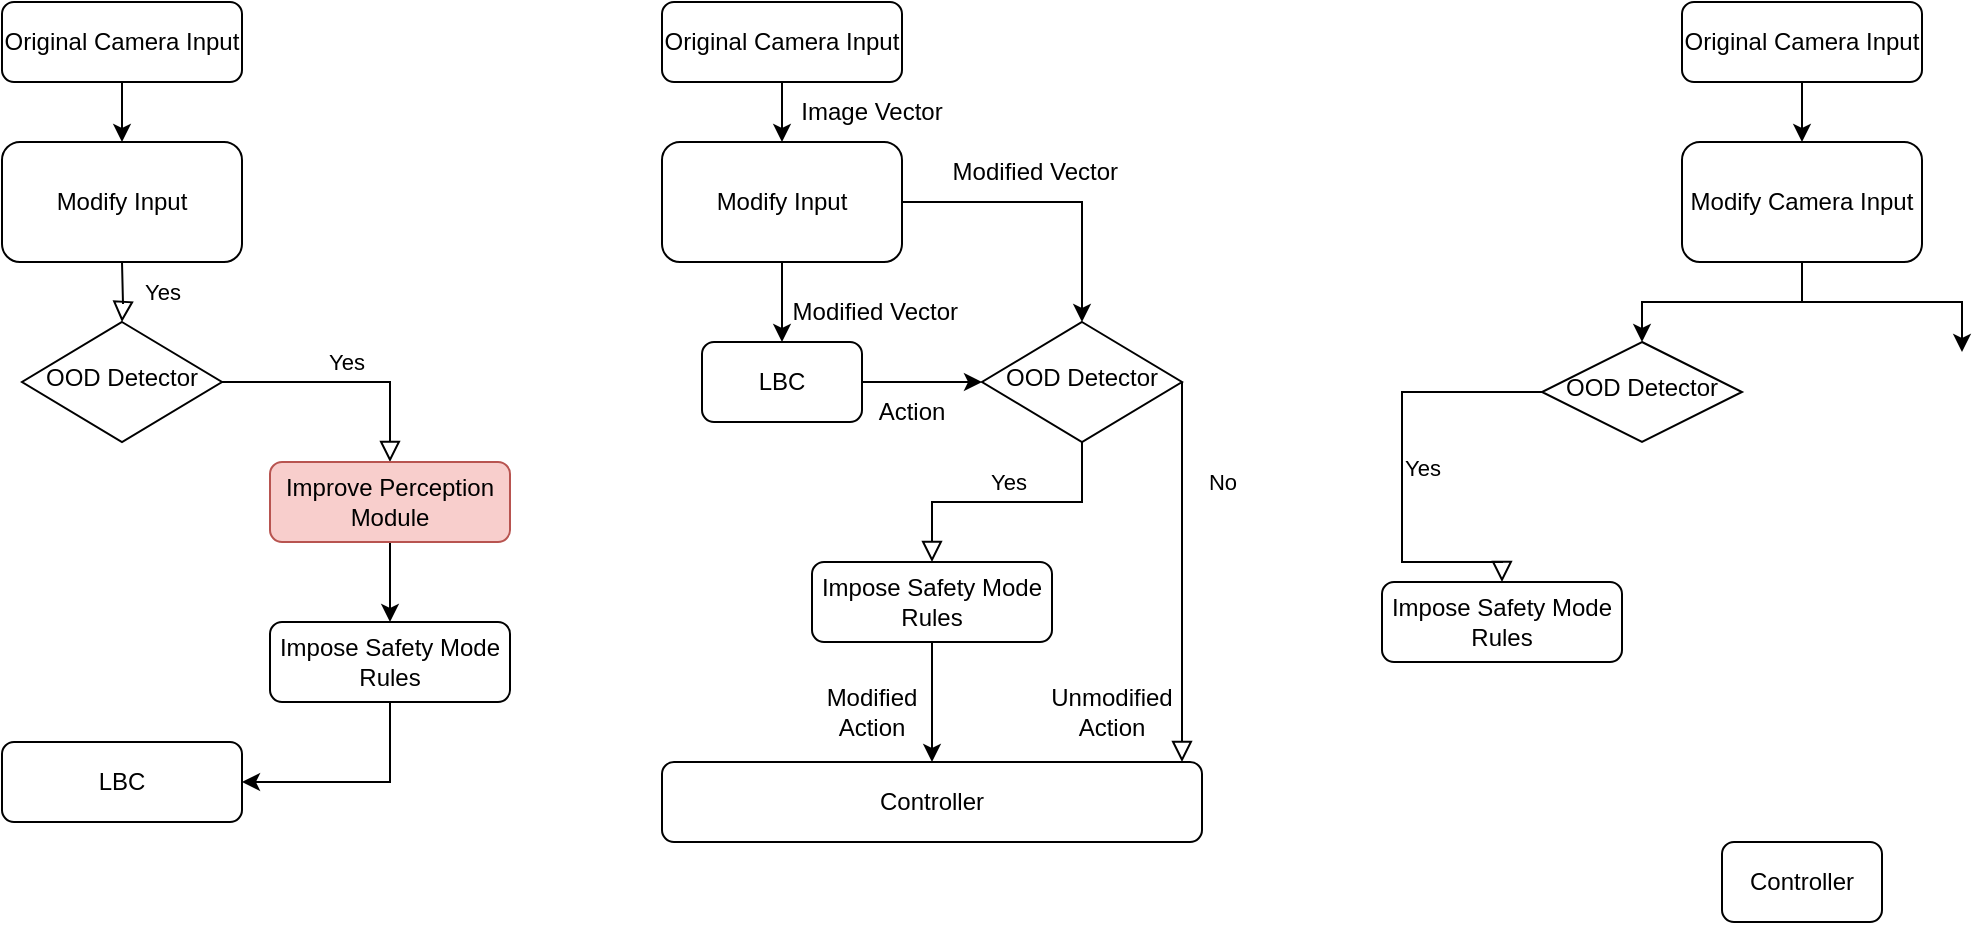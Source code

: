 <mxfile version="24.3.1" type="device">
  <diagram id="C5RBs43oDa-KdzZeNtuy" name="Page-1">
    <mxGraphModel dx="844" dy="463" grid="1" gridSize="10" guides="1" tooltips="1" connect="1" arrows="1" fold="1" page="1" pageScale="1" pageWidth="827" pageHeight="1169" math="0" shadow="0">
      <root>
        <mxCell id="WIyWlLk6GJQsqaUBKTNV-0" />
        <mxCell id="WIyWlLk6GJQsqaUBKTNV-1" parent="WIyWlLk6GJQsqaUBKTNV-0" />
        <mxCell id="msSPid0JsDmmfoOq0OmQ-4" style="edgeStyle=orthogonalEdgeStyle;rounded=0;orthogonalLoop=1;jettySize=auto;html=1;entryX=0.5;entryY=0;entryDx=0;entryDy=0;" parent="WIyWlLk6GJQsqaUBKTNV-1" source="WIyWlLk6GJQsqaUBKTNV-3" target="msSPid0JsDmmfoOq0OmQ-1" edge="1">
          <mxGeometry relative="1" as="geometry" />
        </mxCell>
        <mxCell id="WIyWlLk6GJQsqaUBKTNV-3" value="Original Camera Input" style="rounded=1;whiteSpace=wrap;html=1;fontSize=12;glass=0;strokeWidth=1;shadow=0;" parent="WIyWlLk6GJQsqaUBKTNV-1" vertex="1">
          <mxGeometry x="160" y="120" width="120" height="40" as="geometry" />
        </mxCell>
        <mxCell id="WIyWlLk6GJQsqaUBKTNV-4" value="Yes" style="rounded=0;html=1;jettySize=auto;orthogonalLoop=1;fontSize=11;endArrow=block;endFill=0;endSize=8;strokeWidth=1;shadow=0;labelBackgroundColor=none;edgeStyle=orthogonalEdgeStyle;" parent="WIyWlLk6GJQsqaUBKTNV-1" target="WIyWlLk6GJQsqaUBKTNV-10" edge="1">
          <mxGeometry y="20" relative="1" as="geometry">
            <mxPoint as="offset" />
            <mxPoint x="220" y="250" as="sourcePoint" />
          </mxGeometry>
        </mxCell>
        <mxCell id="WIyWlLk6GJQsqaUBKTNV-8" value="No" style="rounded=0;html=1;jettySize=auto;orthogonalLoop=1;fontSize=11;endArrow=block;endFill=0;endSize=8;strokeWidth=1;shadow=0;labelBackgroundColor=none;edgeStyle=orthogonalEdgeStyle;exitX=1;exitY=0.5;exitDx=0;exitDy=0;" parent="WIyWlLk6GJQsqaUBKTNV-1" source="ZLk9EBdEhvnJCrL4KYB7-5" target="ZLk9EBdEhvnJCrL4KYB7-6" edge="1">
          <mxGeometry x="-0.474" y="20" relative="1" as="geometry">
            <mxPoint as="offset" />
            <mxPoint x="740" y="310.0" as="sourcePoint" />
            <mxPoint x="750" y="450" as="targetPoint" />
            <Array as="points">
              <mxPoint x="750" y="460" />
              <mxPoint x="750" y="460" />
            </Array>
          </mxGeometry>
        </mxCell>
        <mxCell id="WIyWlLk6GJQsqaUBKTNV-9" value="Yes" style="edgeStyle=orthogonalEdgeStyle;rounded=0;html=1;jettySize=auto;orthogonalLoop=1;fontSize=11;endArrow=block;endFill=0;endSize=8;strokeWidth=1;shadow=0;labelBackgroundColor=none;" parent="WIyWlLk6GJQsqaUBKTNV-1" source="WIyWlLk6GJQsqaUBKTNV-10" target="WIyWlLk6GJQsqaUBKTNV-12" edge="1">
          <mxGeometry y="10" relative="1" as="geometry">
            <mxPoint as="offset" />
          </mxGeometry>
        </mxCell>
        <mxCell id="WIyWlLk6GJQsqaUBKTNV-10" value="OOD Detector" style="rhombus;whiteSpace=wrap;html=1;shadow=0;fontFamily=Helvetica;fontSize=12;align=center;strokeWidth=1;spacing=6;spacingTop=-4;" parent="WIyWlLk6GJQsqaUBKTNV-1" vertex="1">
          <mxGeometry x="170" y="280" width="100" height="60" as="geometry" />
        </mxCell>
        <mxCell id="WIyWlLk6GJQsqaUBKTNV-11" value="LBC" style="rounded=1;whiteSpace=wrap;html=1;fontSize=12;glass=0;strokeWidth=1;shadow=0;" parent="WIyWlLk6GJQsqaUBKTNV-1" vertex="1">
          <mxGeometry x="160" y="490" width="120" height="40" as="geometry" />
        </mxCell>
        <mxCell id="msSPid0JsDmmfoOq0OmQ-5" style="edgeStyle=orthogonalEdgeStyle;rounded=0;orthogonalLoop=1;jettySize=auto;html=1;entryX=0.5;entryY=0;entryDx=0;entryDy=0;" parent="WIyWlLk6GJQsqaUBKTNV-1" source="WIyWlLk6GJQsqaUBKTNV-12" target="msSPid0JsDmmfoOq0OmQ-3" edge="1">
          <mxGeometry relative="1" as="geometry" />
        </mxCell>
        <mxCell id="WIyWlLk6GJQsqaUBKTNV-12" value="Improve Perception Module" style="rounded=1;whiteSpace=wrap;html=1;fontSize=12;glass=0;strokeWidth=1;shadow=0;fillColor=#f8cecc;strokeColor=#b85450;" parent="WIyWlLk6GJQsqaUBKTNV-1" vertex="1">
          <mxGeometry x="294" y="350" width="120" height="40" as="geometry" />
        </mxCell>
        <mxCell id="msSPid0JsDmmfoOq0OmQ-1" value="Modify Input" style="rounded=1;whiteSpace=wrap;html=1;" parent="WIyWlLk6GJQsqaUBKTNV-1" vertex="1">
          <mxGeometry x="160" y="190" width="120" height="60" as="geometry" />
        </mxCell>
        <mxCell id="msSPid0JsDmmfoOq0OmQ-6" style="edgeStyle=orthogonalEdgeStyle;rounded=0;orthogonalLoop=1;jettySize=auto;html=1;exitX=0.5;exitY=1;exitDx=0;exitDy=0;entryX=1;entryY=0.5;entryDx=0;entryDy=0;" parent="WIyWlLk6GJQsqaUBKTNV-1" source="msSPid0JsDmmfoOq0OmQ-3" target="WIyWlLk6GJQsqaUBKTNV-11" edge="1">
          <mxGeometry relative="1" as="geometry" />
        </mxCell>
        <mxCell id="msSPid0JsDmmfoOq0OmQ-3" value="Impose Safety Mode Rules" style="rounded=1;whiteSpace=wrap;html=1;fontSize=12;glass=0;strokeWidth=1;shadow=0;" parent="WIyWlLk6GJQsqaUBKTNV-1" vertex="1">
          <mxGeometry x="294" y="430" width="120" height="40" as="geometry" />
        </mxCell>
        <mxCell id="ZLk9EBdEhvnJCrL4KYB7-0" style="edgeStyle=orthogonalEdgeStyle;rounded=0;orthogonalLoop=1;jettySize=auto;html=1;entryX=0.5;entryY=0;entryDx=0;entryDy=0;" parent="WIyWlLk6GJQsqaUBKTNV-1" source="ZLk9EBdEhvnJCrL4KYB7-1" target="ZLk9EBdEhvnJCrL4KYB7-9" edge="1">
          <mxGeometry relative="1" as="geometry" />
        </mxCell>
        <mxCell id="ZLk9EBdEhvnJCrL4KYB7-1" value="Original Camera Input" style="rounded=1;whiteSpace=wrap;html=1;fontSize=12;glass=0;strokeWidth=1;shadow=0;" parent="WIyWlLk6GJQsqaUBKTNV-1" vertex="1">
          <mxGeometry x="490" y="120" width="120" height="40" as="geometry" />
        </mxCell>
        <mxCell id="ZLk9EBdEhvnJCrL4KYB7-4" value="Yes" style="edgeStyle=orthogonalEdgeStyle;rounded=0;html=1;jettySize=auto;orthogonalLoop=1;fontSize=11;endArrow=block;endFill=0;endSize=8;strokeWidth=1;shadow=0;labelBackgroundColor=none;entryX=0.5;entryY=0;entryDx=0;entryDy=0;exitX=0.5;exitY=1;exitDx=0;exitDy=0;" parent="WIyWlLk6GJQsqaUBKTNV-1" source="ZLk9EBdEhvnJCrL4KYB7-5" target="ZLk9EBdEhvnJCrL4KYB7-11" edge="1">
          <mxGeometry y="-10" relative="1" as="geometry">
            <mxPoint as="offset" />
            <mxPoint x="684" y="440" as="targetPoint" />
            <Array as="points">
              <mxPoint x="700" y="370" />
              <mxPoint x="625" y="370" />
            </Array>
          </mxGeometry>
        </mxCell>
        <mxCell id="ZLk9EBdEhvnJCrL4KYB7-5" value="OOD Detector" style="rhombus;whiteSpace=wrap;html=1;shadow=0;fontFamily=Helvetica;fontSize=12;align=center;strokeWidth=1;spacing=6;spacingTop=-4;" parent="WIyWlLk6GJQsqaUBKTNV-1" vertex="1">
          <mxGeometry x="650" y="280" width="100" height="60" as="geometry" />
        </mxCell>
        <mxCell id="ZLk9EBdEhvnJCrL4KYB7-6" value="Controller" style="rounded=1;whiteSpace=wrap;html=1;fontSize=12;glass=0;strokeWidth=1;shadow=0;" parent="WIyWlLk6GJQsqaUBKTNV-1" vertex="1">
          <mxGeometry x="490" y="500" width="270" height="40" as="geometry" />
        </mxCell>
        <mxCell id="Xcqqfk-apu4N4fvQ_mor-15" style="edgeStyle=orthogonalEdgeStyle;rounded=0;orthogonalLoop=1;jettySize=auto;html=1;exitX=0.5;exitY=1;exitDx=0;exitDy=0;entryX=0.5;entryY=0;entryDx=0;entryDy=0;" edge="1" parent="WIyWlLk6GJQsqaUBKTNV-1" source="ZLk9EBdEhvnJCrL4KYB7-9" target="Xcqqfk-apu4N4fvQ_mor-14">
          <mxGeometry relative="1" as="geometry" />
        </mxCell>
        <mxCell id="Xcqqfk-apu4N4fvQ_mor-17" style="edgeStyle=orthogonalEdgeStyle;rounded=0;orthogonalLoop=1;jettySize=auto;html=1;exitX=1;exitY=0.5;exitDx=0;exitDy=0;entryX=0.5;entryY=0;entryDx=0;entryDy=0;" edge="1" parent="WIyWlLk6GJQsqaUBKTNV-1" source="ZLk9EBdEhvnJCrL4KYB7-9" target="ZLk9EBdEhvnJCrL4KYB7-5">
          <mxGeometry relative="1" as="geometry" />
        </mxCell>
        <mxCell id="ZLk9EBdEhvnJCrL4KYB7-9" value="Modify Input" style="rounded=1;whiteSpace=wrap;html=1;" parent="WIyWlLk6GJQsqaUBKTNV-1" vertex="1">
          <mxGeometry x="490" y="190" width="120" height="60" as="geometry" />
        </mxCell>
        <mxCell id="Xcqqfk-apu4N4fvQ_mor-25" style="edgeStyle=orthogonalEdgeStyle;rounded=0;orthogonalLoop=1;jettySize=auto;html=1;exitX=0.5;exitY=1;exitDx=0;exitDy=0;entryX=0.5;entryY=0;entryDx=0;entryDy=0;" edge="1" parent="WIyWlLk6GJQsqaUBKTNV-1" source="ZLk9EBdEhvnJCrL4KYB7-11" target="ZLk9EBdEhvnJCrL4KYB7-6">
          <mxGeometry relative="1" as="geometry" />
        </mxCell>
        <mxCell id="ZLk9EBdEhvnJCrL4KYB7-11" value="Impose Safety Mode Rules" style="rounded=1;whiteSpace=wrap;html=1;fontSize=12;glass=0;strokeWidth=1;shadow=0;" parent="WIyWlLk6GJQsqaUBKTNV-1" vertex="1">
          <mxGeometry x="565" y="400" width="120" height="40" as="geometry" />
        </mxCell>
        <mxCell id="Xcqqfk-apu4N4fvQ_mor-0" style="edgeStyle=orthogonalEdgeStyle;rounded=0;orthogonalLoop=1;jettySize=auto;html=1;entryX=0.5;entryY=0;entryDx=0;entryDy=0;" edge="1" parent="WIyWlLk6GJQsqaUBKTNV-1" source="Xcqqfk-apu4N4fvQ_mor-1" target="Xcqqfk-apu4N4fvQ_mor-7">
          <mxGeometry relative="1" as="geometry" />
        </mxCell>
        <mxCell id="Xcqqfk-apu4N4fvQ_mor-1" value="Original Camera Input" style="rounded=1;whiteSpace=wrap;html=1;fontSize=12;glass=0;strokeWidth=1;shadow=0;" vertex="1" parent="WIyWlLk6GJQsqaUBKTNV-1">
          <mxGeometry x="1000" y="120" width="120" height="40" as="geometry" />
        </mxCell>
        <mxCell id="Xcqqfk-apu4N4fvQ_mor-4" value="Yes" style="edgeStyle=orthogonalEdgeStyle;rounded=0;html=1;jettySize=auto;orthogonalLoop=1;fontSize=11;endArrow=block;endFill=0;endSize=8;strokeWidth=1;shadow=0;labelBackgroundColor=none;entryX=0.5;entryY=0;entryDx=0;entryDy=0;" edge="1" parent="WIyWlLk6GJQsqaUBKTNV-1" source="Xcqqfk-apu4N4fvQ_mor-5" target="Xcqqfk-apu4N4fvQ_mor-9">
          <mxGeometry y="10" relative="1" as="geometry">
            <mxPoint as="offset" />
            <mxPoint x="1194" y="350" as="targetPoint" />
            <Array as="points">
              <mxPoint x="860" y="315" />
              <mxPoint x="860" y="400" />
            </Array>
          </mxGeometry>
        </mxCell>
        <mxCell id="Xcqqfk-apu4N4fvQ_mor-5" value="OOD Detector" style="rhombus;whiteSpace=wrap;html=1;shadow=0;fontFamily=Helvetica;fontSize=12;align=center;strokeWidth=1;spacing=6;spacingTop=-4;" vertex="1" parent="WIyWlLk6GJQsqaUBKTNV-1">
          <mxGeometry x="930" y="290" width="100" height="50" as="geometry" />
        </mxCell>
        <mxCell id="Xcqqfk-apu4N4fvQ_mor-10" style="edgeStyle=orthogonalEdgeStyle;rounded=0;orthogonalLoop=1;jettySize=auto;html=1;exitX=0.5;exitY=1;exitDx=0;exitDy=0;entryX=0.5;entryY=0;entryDx=0;entryDy=0;" edge="1" parent="WIyWlLk6GJQsqaUBKTNV-1" source="Xcqqfk-apu4N4fvQ_mor-7" target="Xcqqfk-apu4N4fvQ_mor-5">
          <mxGeometry relative="1" as="geometry" />
        </mxCell>
        <mxCell id="Xcqqfk-apu4N4fvQ_mor-12" style="edgeStyle=orthogonalEdgeStyle;rounded=0;orthogonalLoop=1;jettySize=auto;html=1;exitX=0.5;exitY=1;exitDx=0;exitDy=0;entryX=0.5;entryY=0;entryDx=0;entryDy=0;" edge="1" parent="WIyWlLk6GJQsqaUBKTNV-1" source="Xcqqfk-apu4N4fvQ_mor-7">
          <mxGeometry relative="1" as="geometry">
            <mxPoint x="1140" y="295" as="targetPoint" />
            <Array as="points">
              <mxPoint x="1060" y="270" />
              <mxPoint x="1140" y="270" />
            </Array>
          </mxGeometry>
        </mxCell>
        <mxCell id="Xcqqfk-apu4N4fvQ_mor-7" value="Modify Camera Input" style="rounded=1;whiteSpace=wrap;html=1;" vertex="1" parent="WIyWlLk6GJQsqaUBKTNV-1">
          <mxGeometry x="1000" y="190" width="120" height="60" as="geometry" />
        </mxCell>
        <mxCell id="Xcqqfk-apu4N4fvQ_mor-9" value="Impose Safety Mode Rules" style="rounded=1;whiteSpace=wrap;html=1;fontSize=12;glass=0;strokeWidth=1;shadow=0;" vertex="1" parent="WIyWlLk6GJQsqaUBKTNV-1">
          <mxGeometry x="850" y="410" width="120" height="40" as="geometry" />
        </mxCell>
        <mxCell id="Xcqqfk-apu4N4fvQ_mor-13" value="Controller" style="rounded=1;whiteSpace=wrap;html=1;fontSize=12;glass=0;strokeWidth=1;shadow=0;" vertex="1" parent="WIyWlLk6GJQsqaUBKTNV-1">
          <mxGeometry x="1020" y="540" width="80" height="40" as="geometry" />
        </mxCell>
        <mxCell id="Xcqqfk-apu4N4fvQ_mor-16" style="edgeStyle=orthogonalEdgeStyle;rounded=0;orthogonalLoop=1;jettySize=auto;html=1;exitX=1;exitY=0.5;exitDx=0;exitDy=0;entryX=0;entryY=0.5;entryDx=0;entryDy=0;" edge="1" parent="WIyWlLk6GJQsqaUBKTNV-1" source="Xcqqfk-apu4N4fvQ_mor-14" target="ZLk9EBdEhvnJCrL4KYB7-5">
          <mxGeometry relative="1" as="geometry" />
        </mxCell>
        <mxCell id="Xcqqfk-apu4N4fvQ_mor-14" value="LBC" style="rounded=1;whiteSpace=wrap;html=1;fontSize=12;glass=0;strokeWidth=1;shadow=0;" vertex="1" parent="WIyWlLk6GJQsqaUBKTNV-1">
          <mxGeometry x="510" y="290" width="80" height="40" as="geometry" />
        </mxCell>
        <mxCell id="Xcqqfk-apu4N4fvQ_mor-21" value="Image Vector" style="text;html=1;align=center;verticalAlign=middle;whiteSpace=wrap;rounded=0;" vertex="1" parent="WIyWlLk6GJQsqaUBKTNV-1">
          <mxGeometry x="550" y="160" width="90" height="30" as="geometry" />
        </mxCell>
        <mxCell id="Xcqqfk-apu4N4fvQ_mor-22" value="&amp;nbsp;Modified Vector" style="text;html=1;align=center;verticalAlign=middle;whiteSpace=wrap;rounded=0;" vertex="1" parent="WIyWlLk6GJQsqaUBKTNV-1">
          <mxGeometry x="550" y="260" width="90" height="30" as="geometry" />
        </mxCell>
        <mxCell id="Xcqqfk-apu4N4fvQ_mor-23" value="&amp;nbsp;Modified Vector" style="text;html=1;align=center;verticalAlign=middle;whiteSpace=wrap;rounded=0;" vertex="1" parent="WIyWlLk6GJQsqaUBKTNV-1">
          <mxGeometry x="630" y="190" width="90" height="30" as="geometry" />
        </mxCell>
        <mxCell id="Xcqqfk-apu4N4fvQ_mor-26" value="Action" style="text;html=1;align=center;verticalAlign=middle;whiteSpace=wrap;rounded=0;" vertex="1" parent="WIyWlLk6GJQsqaUBKTNV-1">
          <mxGeometry x="570" y="310" width="90" height="30" as="geometry" />
        </mxCell>
        <mxCell id="Xcqqfk-apu4N4fvQ_mor-27" value="Unmodified&lt;div&gt;Action&lt;/div&gt;" style="text;html=1;align=center;verticalAlign=middle;whiteSpace=wrap;rounded=0;" vertex="1" parent="WIyWlLk6GJQsqaUBKTNV-1">
          <mxGeometry x="670" y="460" width="90" height="30" as="geometry" />
        </mxCell>
        <mxCell id="Xcqqfk-apu4N4fvQ_mor-28" value="Modified Action" style="text;html=1;align=center;verticalAlign=middle;whiteSpace=wrap;rounded=0;" vertex="1" parent="WIyWlLk6GJQsqaUBKTNV-1">
          <mxGeometry x="555" y="460" width="80" height="30" as="geometry" />
        </mxCell>
      </root>
    </mxGraphModel>
  </diagram>
</mxfile>
